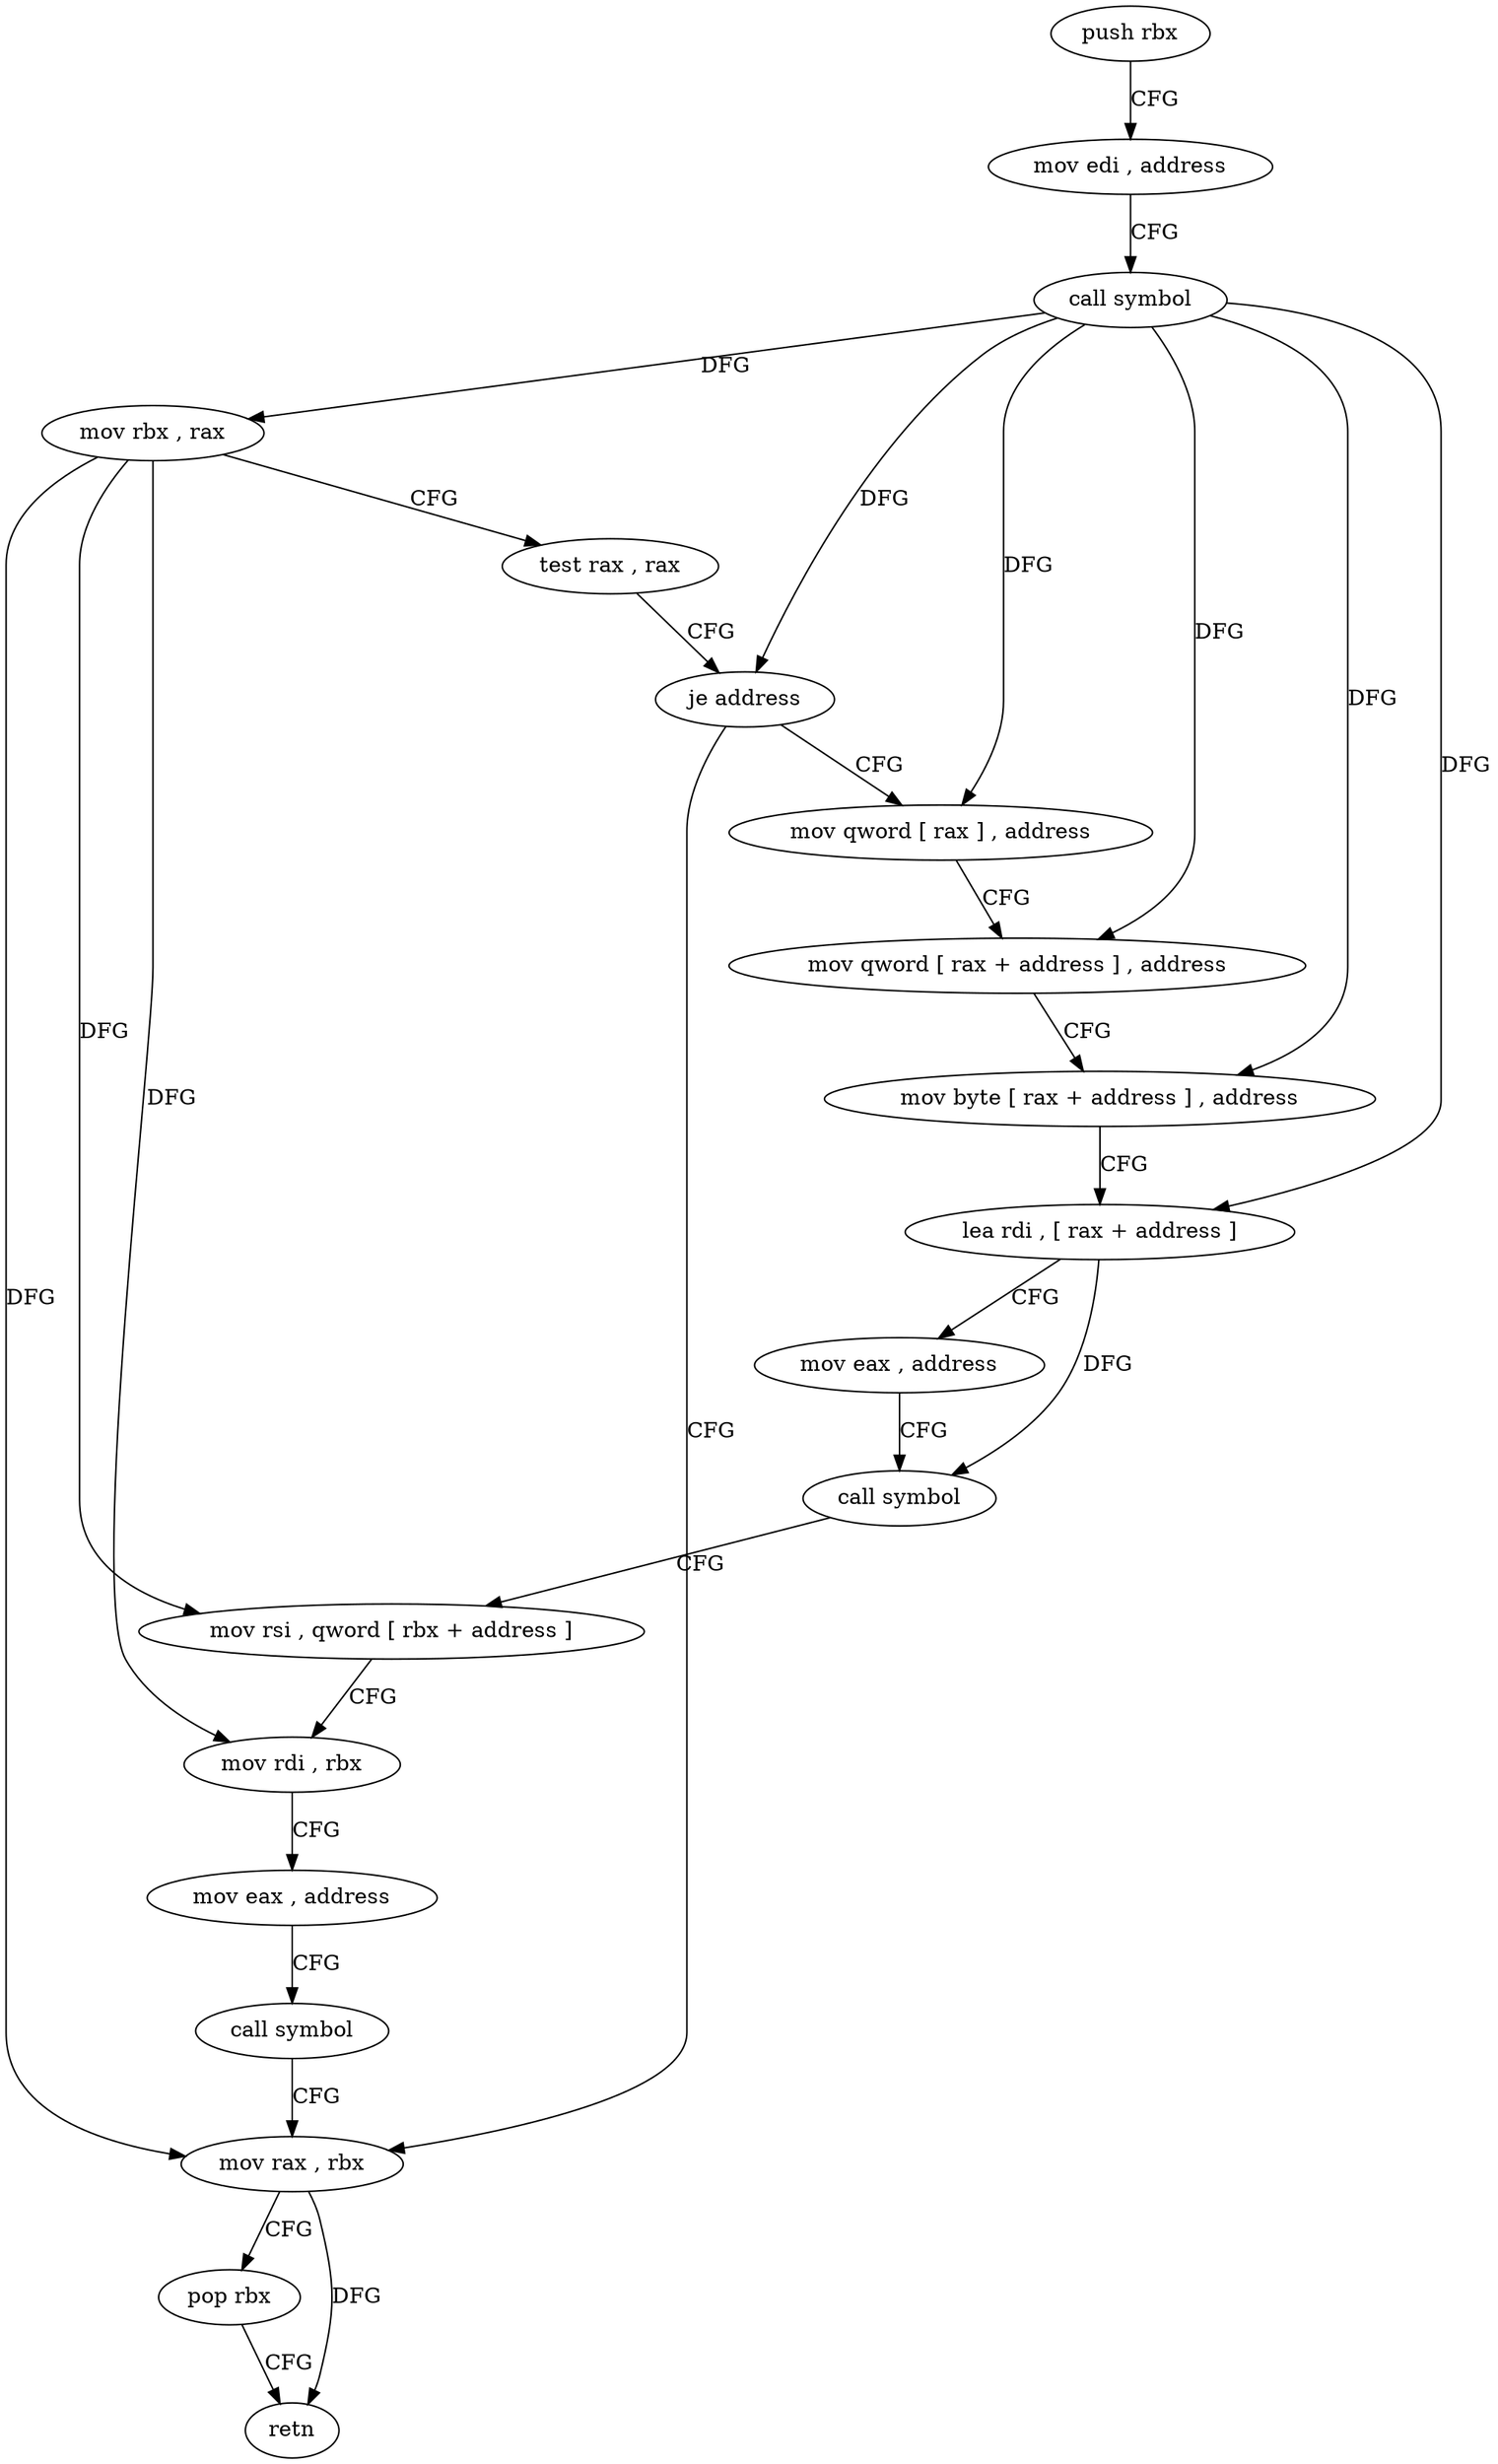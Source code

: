 digraph "func" {
"121209" [label = "push rbx" ]
"121210" [label = "mov edi , address" ]
"121215" [label = "call symbol" ]
"121220" [label = "mov rbx , rax" ]
"121223" [label = "test rax , rax" ]
"121226" [label = "je address" ]
"121278" [label = "mov rax , rbx" ]
"121228" [label = "mov qword [ rax ] , address" ]
"121281" [label = "pop rbx" ]
"121282" [label = "retn" ]
"121235" [label = "mov qword [ rax + address ] , address" ]
"121243" [label = "mov byte [ rax + address ] , address" ]
"121247" [label = "lea rdi , [ rax + address ]" ]
"121251" [label = "mov eax , address" ]
"121256" [label = "call symbol" ]
"121261" [label = "mov rsi , qword [ rbx + address ]" ]
"121265" [label = "mov rdi , rbx" ]
"121268" [label = "mov eax , address" ]
"121273" [label = "call symbol" ]
"121209" -> "121210" [ label = "CFG" ]
"121210" -> "121215" [ label = "CFG" ]
"121215" -> "121220" [ label = "DFG" ]
"121215" -> "121226" [ label = "DFG" ]
"121215" -> "121228" [ label = "DFG" ]
"121215" -> "121235" [ label = "DFG" ]
"121215" -> "121243" [ label = "DFG" ]
"121215" -> "121247" [ label = "DFG" ]
"121220" -> "121223" [ label = "CFG" ]
"121220" -> "121278" [ label = "DFG" ]
"121220" -> "121261" [ label = "DFG" ]
"121220" -> "121265" [ label = "DFG" ]
"121223" -> "121226" [ label = "CFG" ]
"121226" -> "121278" [ label = "CFG" ]
"121226" -> "121228" [ label = "CFG" ]
"121278" -> "121281" [ label = "CFG" ]
"121278" -> "121282" [ label = "DFG" ]
"121228" -> "121235" [ label = "CFG" ]
"121281" -> "121282" [ label = "CFG" ]
"121235" -> "121243" [ label = "CFG" ]
"121243" -> "121247" [ label = "CFG" ]
"121247" -> "121251" [ label = "CFG" ]
"121247" -> "121256" [ label = "DFG" ]
"121251" -> "121256" [ label = "CFG" ]
"121256" -> "121261" [ label = "CFG" ]
"121261" -> "121265" [ label = "CFG" ]
"121265" -> "121268" [ label = "CFG" ]
"121268" -> "121273" [ label = "CFG" ]
"121273" -> "121278" [ label = "CFG" ]
}
